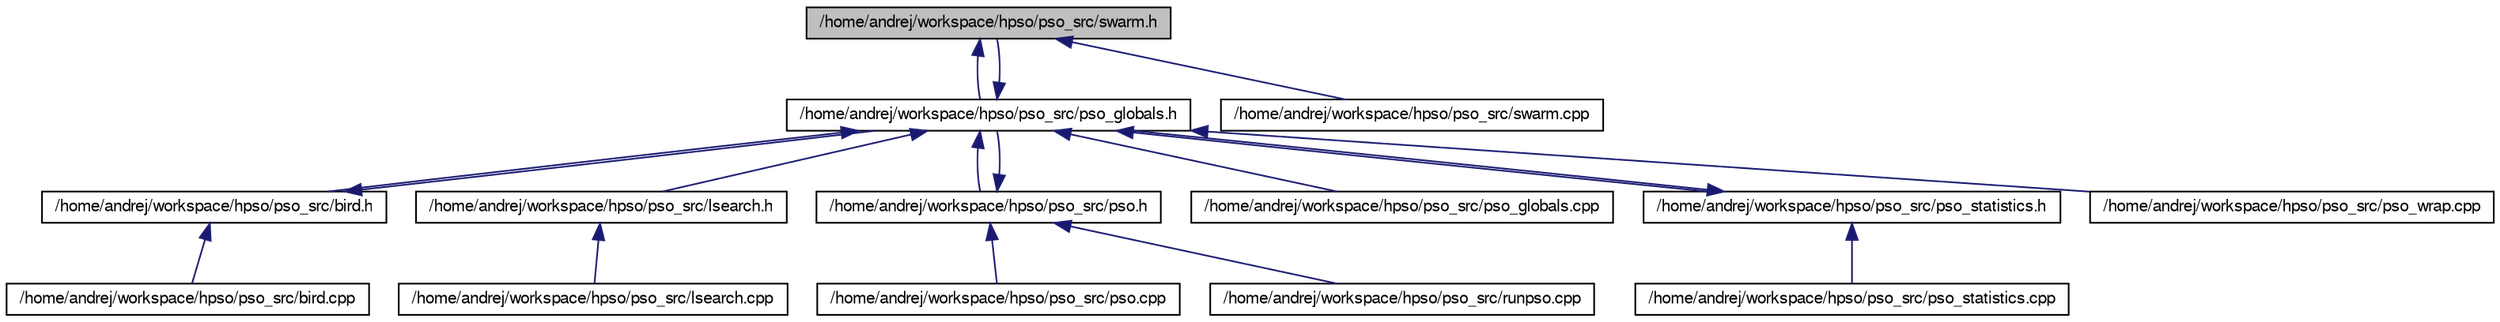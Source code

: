 digraph G
{
  bgcolor="transparent";
  edge [fontname="FreeSans",fontsize=10,labelfontname="FreeSans",labelfontsize=10];
  node [fontname="FreeSans",fontsize=10,shape=record];
  Node1 [label="/home/andrej/workspace/hpso/pso_src/swarm.h",height=0.2,width=0.4,color="black", fillcolor="grey75", style="filled" fontcolor="black"];
  Node1 -> Node2 [dir=back,color="midnightblue",fontsize=10,style="solid"];
  Node2 [label="/home/andrej/workspace/hpso/pso_src/pso_globals.h",height=0.2,width=0.4,color="black",URL="$pso__globals_8h.html"];
  Node2 -> Node3 [dir=back,color="midnightblue",fontsize=10,style="solid"];
  Node3 [label="/home/andrej/workspace/hpso/pso_src/bird.h",height=0.2,width=0.4,color="black",URL="$bird_8h.html"];
  Node3 -> Node4 [dir=back,color="midnightblue",fontsize=10,style="solid"];
  Node4 [label="/home/andrej/workspace/hpso/pso_src/bird.cpp",height=0.2,width=0.4,color="black",URL="$bird_8cpp.html"];
  Node3 -> Node2 [dir=back,color="midnightblue",fontsize=10,style="solid"];
  Node2 -> Node5 [dir=back,color="midnightblue",fontsize=10,style="solid"];
  Node5 [label="/home/andrej/workspace/hpso/pso_src/lsearch.h",height=0.2,width=0.4,color="black",URL="$lsearch_8h.html"];
  Node5 -> Node6 [dir=back,color="midnightblue",fontsize=10,style="solid"];
  Node6 [label="/home/andrej/workspace/hpso/pso_src/lsearch.cpp",height=0.2,width=0.4,color="black",URL="$lsearch_8cpp.html"];
  Node2 -> Node7 [dir=back,color="midnightblue",fontsize=10,style="solid"];
  Node7 [label="/home/andrej/workspace/hpso/pso_src/pso.h",height=0.2,width=0.4,color="black",URL="$pso_8h.html"];
  Node7 -> Node2 [dir=back,color="midnightblue",fontsize=10,style="solid"];
  Node7 -> Node8 [dir=back,color="midnightblue",fontsize=10,style="solid"];
  Node8 [label="/home/andrej/workspace/hpso/pso_src/pso.cpp",height=0.2,width=0.4,color="black",URL="$pso_8cpp.html"];
  Node7 -> Node9 [dir=back,color="midnightblue",fontsize=10,style="solid"];
  Node9 [label="/home/andrej/workspace/hpso/pso_src/runpso.cpp",height=0.2,width=0.4,color="black",URL="$runpso_8cpp.html"];
  Node2 -> Node10 [dir=back,color="midnightblue",fontsize=10,style="solid"];
  Node10 [label="/home/andrej/workspace/hpso/pso_src/pso_globals.cpp",height=0.2,width=0.4,color="black",URL="$pso__globals_8cpp.html"];
  Node2 -> Node11 [dir=back,color="midnightblue",fontsize=10,style="solid"];
  Node11 [label="/home/andrej/workspace/hpso/pso_src/pso_statistics.h",height=0.2,width=0.4,color="black",URL="$pso__statistics_8h.html"];
  Node11 -> Node2 [dir=back,color="midnightblue",fontsize=10,style="solid"];
  Node11 -> Node12 [dir=back,color="midnightblue",fontsize=10,style="solid"];
  Node12 [label="/home/andrej/workspace/hpso/pso_src/pso_statistics.cpp",height=0.2,width=0.4,color="black",URL="$pso__statistics_8cpp.html"];
  Node2 -> Node13 [dir=back,color="midnightblue",fontsize=10,style="solid"];
  Node13 [label="/home/andrej/workspace/hpso/pso_src/pso_wrap.cpp",height=0.2,width=0.4,color="black",URL="$pso__wrap_8cpp.html"];
  Node2 -> Node1 [dir=back,color="midnightblue",fontsize=10,style="solid"];
  Node1 -> Node14 [dir=back,color="midnightblue",fontsize=10,style="solid"];
  Node14 [label="/home/andrej/workspace/hpso/pso_src/swarm.cpp",height=0.2,width=0.4,color="black",URL="$swarm_8cpp.html"];
}
